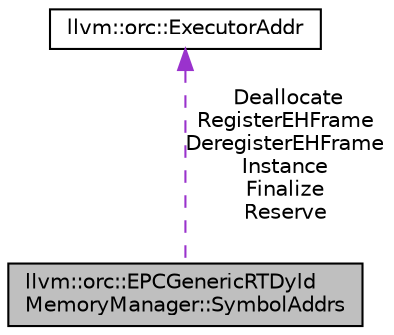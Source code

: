 digraph "llvm::orc::EPCGenericRTDyldMemoryManager::SymbolAddrs"
{
 // LATEX_PDF_SIZE
  bgcolor="transparent";
  edge [fontname="Helvetica",fontsize="10",labelfontname="Helvetica",labelfontsize="10"];
  node [fontname="Helvetica",fontsize="10",shape=record];
  Node1 [label="llvm::orc::EPCGenericRTDyld\lMemoryManager::SymbolAddrs",height=0.2,width=0.4,color="black", fillcolor="grey75", style="filled", fontcolor="black",tooltip="Symbol addresses for memory access."];
  Node2 -> Node1 [dir="back",color="darkorchid3",fontsize="10",style="dashed",label=" Deallocate\nRegisterEHFrame\nDeregisterEHFrame\nInstance\nFinalize\nReserve" ,fontname="Helvetica"];
  Node2 [label="llvm::orc::ExecutorAddr",height=0.2,width=0.4,color="black",URL="$classllvm_1_1orc_1_1ExecutorAddr.html",tooltip="Represents an address in the executor process."];
}

